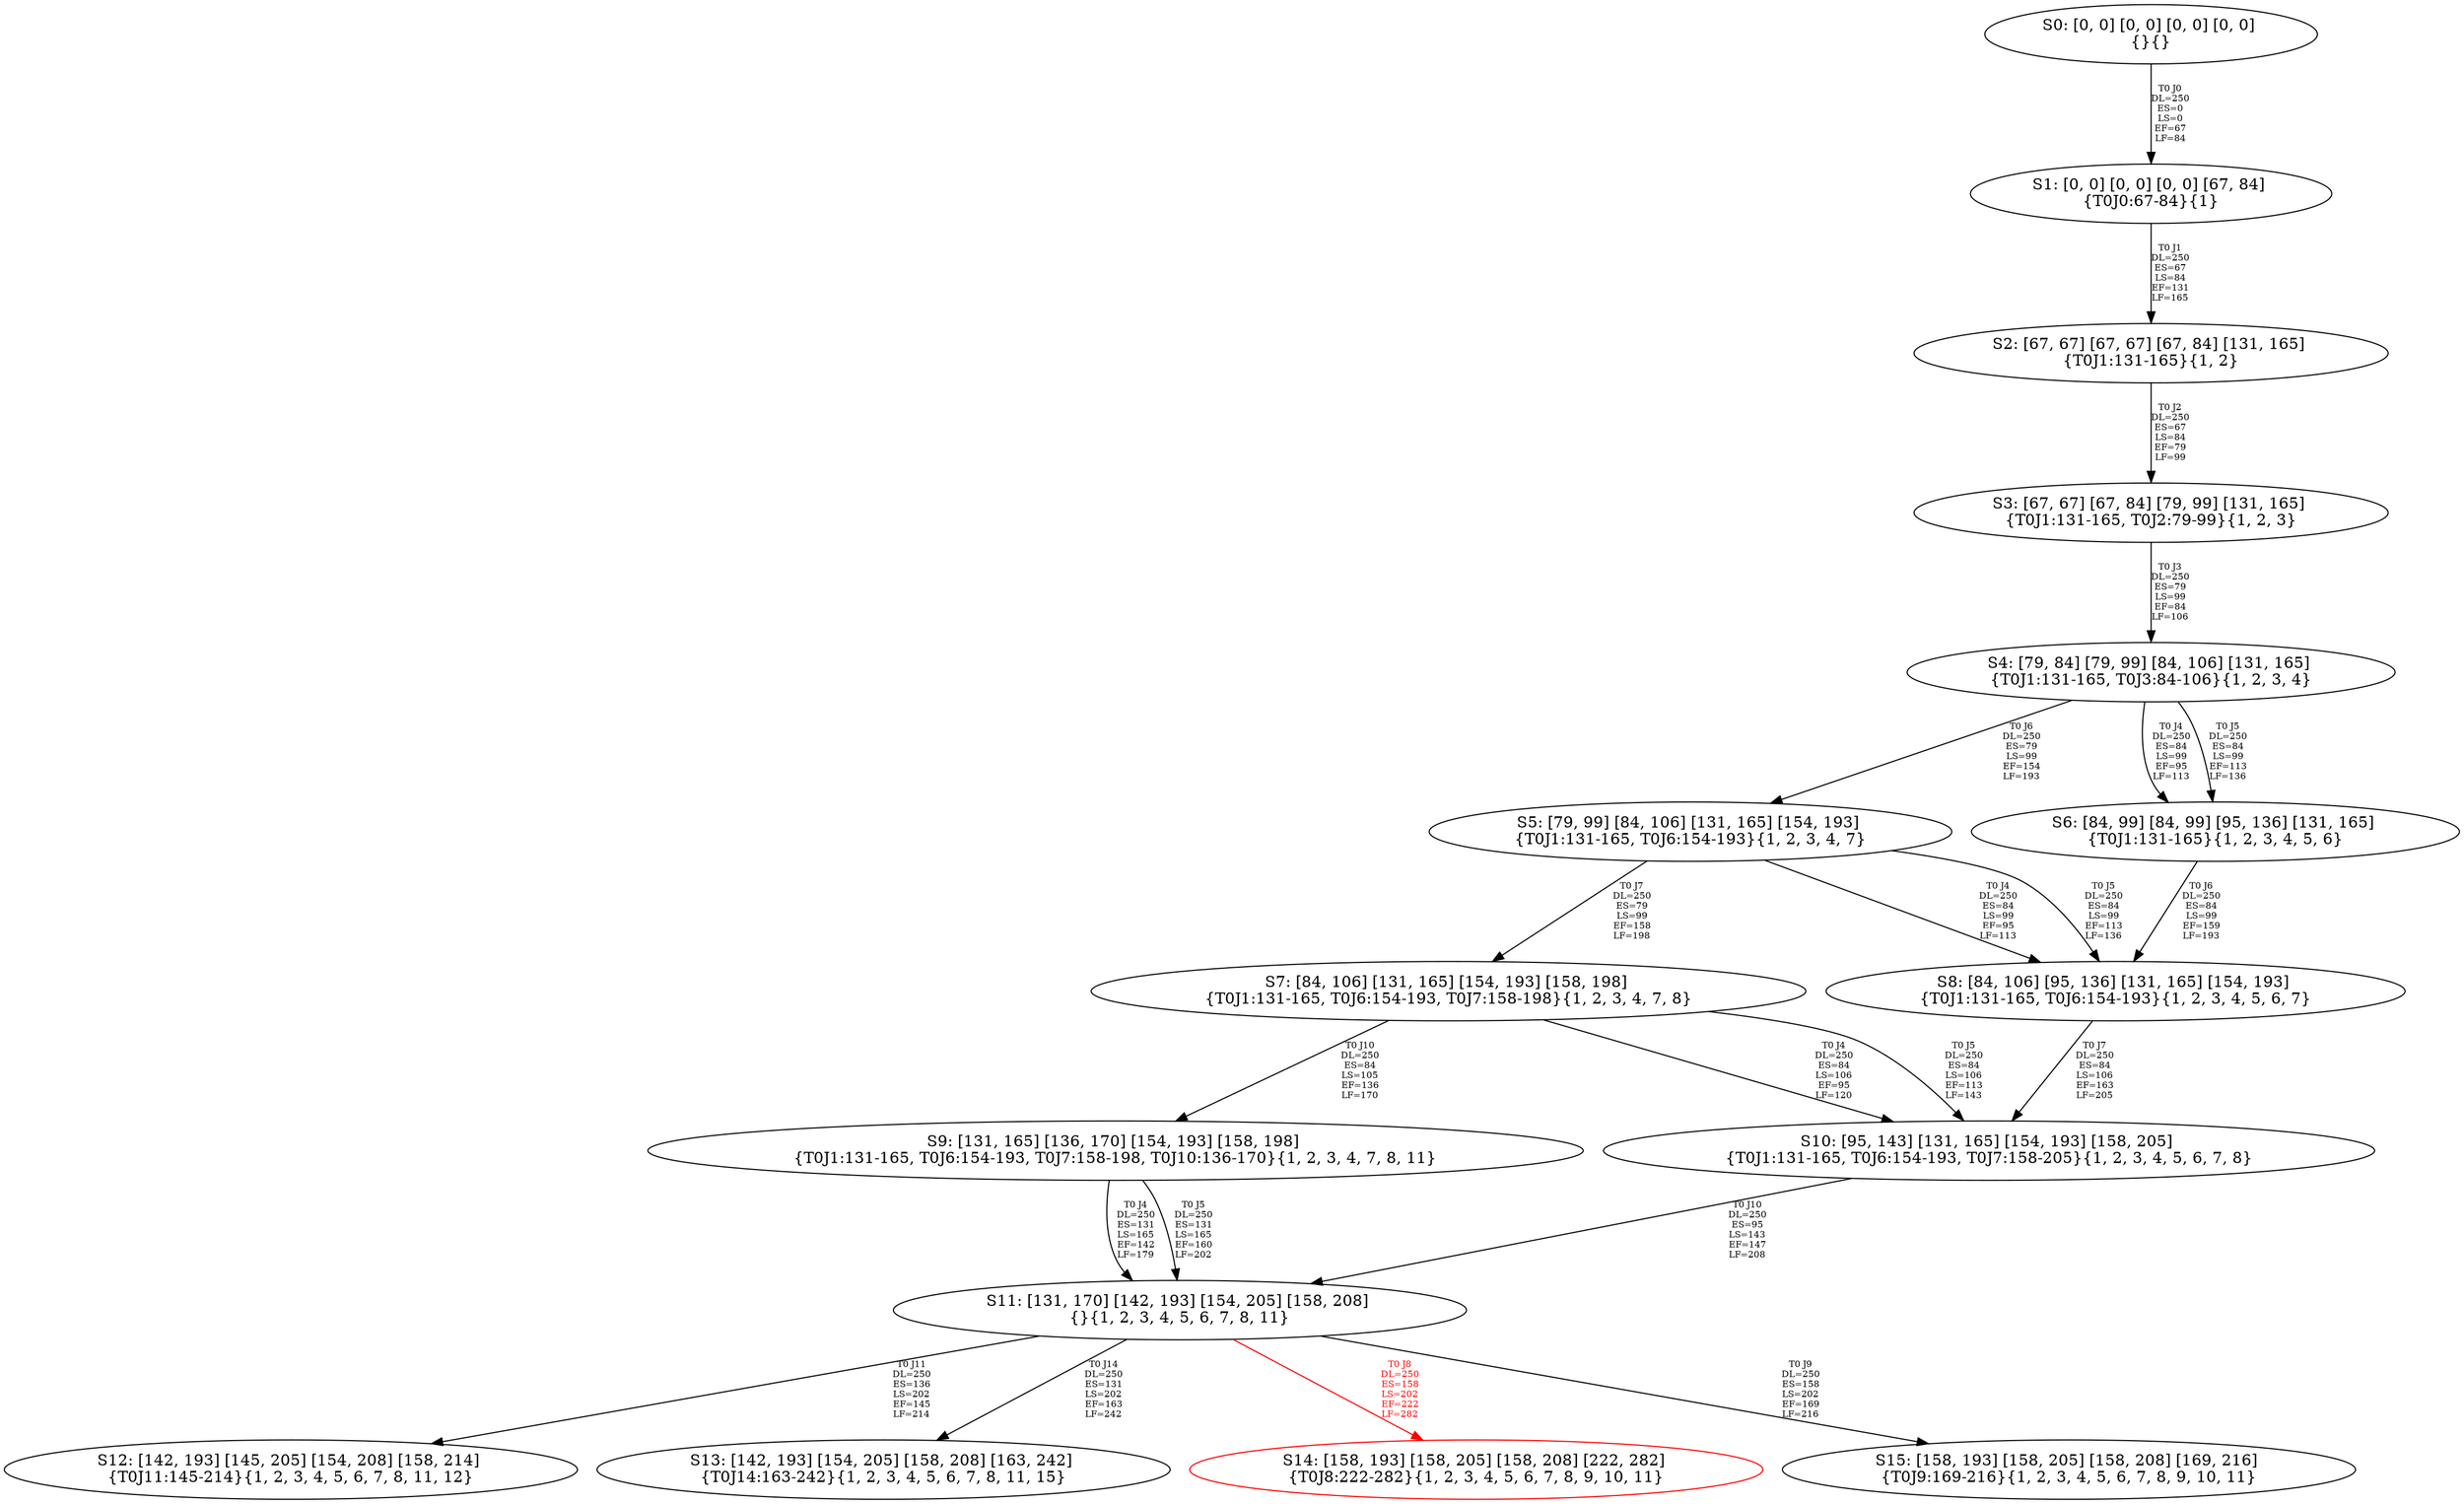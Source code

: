 digraph {
	S0[label="S0: [0, 0] [0, 0] [0, 0] [0, 0] \n{}{}"];
	S1[label="S1: [0, 0] [0, 0] [0, 0] [67, 84] \n{T0J0:67-84}{1}"];
	S2[label="S2: [67, 67] [67, 67] [67, 84] [131, 165] \n{T0J1:131-165}{1, 2}"];
	S3[label="S3: [67, 67] [67, 84] [79, 99] [131, 165] \n{T0J1:131-165, T0J2:79-99}{1, 2, 3}"];
	S4[label="S4: [79, 84] [79, 99] [84, 106] [131, 165] \n{T0J1:131-165, T0J3:84-106}{1, 2, 3, 4}"];
	S5[label="S5: [79, 99] [84, 106] [131, 165] [154, 193] \n{T0J1:131-165, T0J6:154-193}{1, 2, 3, 4, 7}"];
	S6[label="S6: [84, 99] [84, 99] [95, 136] [131, 165] \n{T0J1:131-165}{1, 2, 3, 4, 5, 6}"];
	S7[label="S7: [84, 106] [131, 165] [154, 193] [158, 198] \n{T0J1:131-165, T0J6:154-193, T0J7:158-198}{1, 2, 3, 4, 7, 8}"];
	S8[label="S8: [84, 106] [95, 136] [131, 165] [154, 193] \n{T0J1:131-165, T0J6:154-193}{1, 2, 3, 4, 5, 6, 7}"];
	S9[label="S9: [131, 165] [136, 170] [154, 193] [158, 198] \n{T0J1:131-165, T0J6:154-193, T0J7:158-198, T0J10:136-170}{1, 2, 3, 4, 7, 8, 11}"];
	S10[label="S10: [95, 143] [131, 165] [154, 193] [158, 205] \n{T0J1:131-165, T0J6:154-193, T0J7:158-205}{1, 2, 3, 4, 5, 6, 7, 8}"];
	S11[label="S11: [131, 170] [142, 193] [154, 205] [158, 208] \n{}{1, 2, 3, 4, 5, 6, 7, 8, 11}"];
	S12[label="S12: [142, 193] [145, 205] [154, 208] [158, 214] \n{T0J11:145-214}{1, 2, 3, 4, 5, 6, 7, 8, 11, 12}"];
	S13[label="S13: [142, 193] [154, 205] [158, 208] [163, 242] \n{T0J14:163-242}{1, 2, 3, 4, 5, 6, 7, 8, 11, 15}"];
	S14[label="S14: [158, 193] [158, 205] [158, 208] [222, 282] \n{T0J8:222-282}{1, 2, 3, 4, 5, 6, 7, 8, 9, 10, 11}"];
	S15[label="S15: [158, 193] [158, 205] [158, 208] [169, 216] \n{T0J9:169-216}{1, 2, 3, 4, 5, 6, 7, 8, 9, 10, 11}"];
	S0 -> S1[label="T0 J0\nDL=250\nES=0\nLS=0\nEF=67\nLF=84",fontsize=8];
	S1 -> S2[label="T0 J1\nDL=250\nES=67\nLS=84\nEF=131\nLF=165",fontsize=8];
	S2 -> S3[label="T0 J2\nDL=250\nES=67\nLS=84\nEF=79\nLF=99",fontsize=8];
	S3 -> S4[label="T0 J3\nDL=250\nES=79\nLS=99\nEF=84\nLF=106",fontsize=8];
	S4 -> S6[label="T0 J4\nDL=250\nES=84\nLS=99\nEF=95\nLF=113",fontsize=8];
	S4 -> S6[label="T0 J5\nDL=250\nES=84\nLS=99\nEF=113\nLF=136",fontsize=8];
	S4 -> S5[label="T0 J6\nDL=250\nES=79\nLS=99\nEF=154\nLF=193",fontsize=8];
	S5 -> S8[label="T0 J4\nDL=250\nES=84\nLS=99\nEF=95\nLF=113",fontsize=8];
	S5 -> S8[label="T0 J5\nDL=250\nES=84\nLS=99\nEF=113\nLF=136",fontsize=8];
	S5 -> S7[label="T0 J7\nDL=250\nES=79\nLS=99\nEF=158\nLF=198",fontsize=8];
	S6 -> S8[label="T0 J6\nDL=250\nES=84\nLS=99\nEF=159\nLF=193",fontsize=8];
	S7 -> S10[label="T0 J4\nDL=250\nES=84\nLS=106\nEF=95\nLF=120",fontsize=8];
	S7 -> S10[label="T0 J5\nDL=250\nES=84\nLS=106\nEF=113\nLF=143",fontsize=8];
	S7 -> S9[label="T0 J10\nDL=250\nES=84\nLS=105\nEF=136\nLF=170",fontsize=8];
	S8 -> S10[label="T0 J7\nDL=250\nES=84\nLS=106\nEF=163\nLF=205",fontsize=8];
	S9 -> S11[label="T0 J4\nDL=250\nES=131\nLS=165\nEF=142\nLF=179",fontsize=8];
	S9 -> S11[label="T0 J5\nDL=250\nES=131\nLS=165\nEF=160\nLF=202",fontsize=8];
	S10 -> S11[label="T0 J10\nDL=250\nES=95\nLS=143\nEF=147\nLF=208",fontsize=8];
	S11 -> S14[label="T0 J8\nDL=250\nES=158\nLS=202\nEF=222\nLF=282",color=Red,fontcolor=Red,fontsize=8];
S14[color=Red];
	S11 -> S15[label="T0 J9\nDL=250\nES=158\nLS=202\nEF=169\nLF=216",fontsize=8];
	S11 -> S12[label="T0 J11\nDL=250\nES=136\nLS=202\nEF=145\nLF=214",fontsize=8];
	S11 -> S13[label="T0 J14\nDL=250\nES=131\nLS=202\nEF=163\nLF=242",fontsize=8];
}
